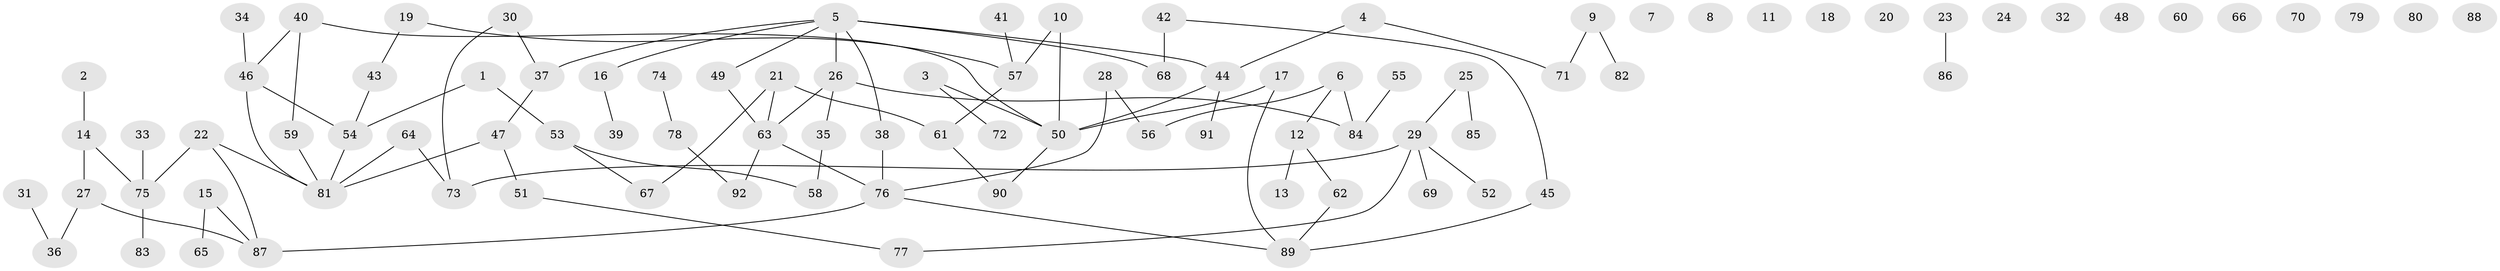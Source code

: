 // Generated by graph-tools (version 1.1) at 2025/40/03/09/25 04:40:08]
// undirected, 92 vertices, 94 edges
graph export_dot {
graph [start="1"]
  node [color=gray90,style=filled];
  1;
  2;
  3;
  4;
  5;
  6;
  7;
  8;
  9;
  10;
  11;
  12;
  13;
  14;
  15;
  16;
  17;
  18;
  19;
  20;
  21;
  22;
  23;
  24;
  25;
  26;
  27;
  28;
  29;
  30;
  31;
  32;
  33;
  34;
  35;
  36;
  37;
  38;
  39;
  40;
  41;
  42;
  43;
  44;
  45;
  46;
  47;
  48;
  49;
  50;
  51;
  52;
  53;
  54;
  55;
  56;
  57;
  58;
  59;
  60;
  61;
  62;
  63;
  64;
  65;
  66;
  67;
  68;
  69;
  70;
  71;
  72;
  73;
  74;
  75;
  76;
  77;
  78;
  79;
  80;
  81;
  82;
  83;
  84;
  85;
  86;
  87;
  88;
  89;
  90;
  91;
  92;
  1 -- 53;
  1 -- 54;
  2 -- 14;
  3 -- 50;
  3 -- 72;
  4 -- 44;
  4 -- 71;
  5 -- 16;
  5 -- 26;
  5 -- 37;
  5 -- 38;
  5 -- 44;
  5 -- 49;
  5 -- 68;
  6 -- 12;
  6 -- 56;
  6 -- 84;
  9 -- 71;
  9 -- 82;
  10 -- 50;
  10 -- 57;
  12 -- 13;
  12 -- 62;
  14 -- 27;
  14 -- 75;
  15 -- 65;
  15 -- 87;
  16 -- 39;
  17 -- 50;
  17 -- 89;
  19 -- 43;
  19 -- 57;
  21 -- 61;
  21 -- 63;
  21 -- 67;
  22 -- 75;
  22 -- 81;
  22 -- 87;
  23 -- 86;
  25 -- 29;
  25 -- 85;
  26 -- 35;
  26 -- 63;
  26 -- 84;
  27 -- 36;
  27 -- 87;
  28 -- 56;
  28 -- 76;
  29 -- 52;
  29 -- 69;
  29 -- 73;
  29 -- 77;
  30 -- 37;
  30 -- 73;
  31 -- 36;
  33 -- 75;
  34 -- 46;
  35 -- 58;
  37 -- 47;
  38 -- 76;
  40 -- 46;
  40 -- 50;
  40 -- 59;
  41 -- 57;
  42 -- 45;
  42 -- 68;
  43 -- 54;
  44 -- 50;
  44 -- 91;
  45 -- 89;
  46 -- 54;
  46 -- 81;
  47 -- 51;
  47 -- 81;
  49 -- 63;
  50 -- 90;
  51 -- 77;
  53 -- 58;
  53 -- 67;
  54 -- 81;
  55 -- 84;
  57 -- 61;
  59 -- 81;
  61 -- 90;
  62 -- 89;
  63 -- 76;
  63 -- 92;
  64 -- 73;
  64 -- 81;
  74 -- 78;
  75 -- 83;
  76 -- 87;
  76 -- 89;
  78 -- 92;
}
